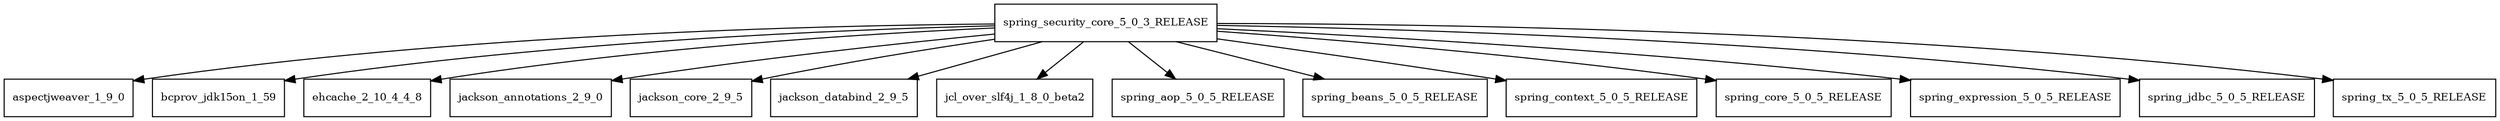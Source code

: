 digraph spring_security_core_5_0_3_RELEASE_dependencies {
  node [shape = box, fontsize=10.0];
  spring_security_core_5_0_3_RELEASE -> aspectjweaver_1_9_0;
  spring_security_core_5_0_3_RELEASE -> bcprov_jdk15on_1_59;
  spring_security_core_5_0_3_RELEASE -> ehcache_2_10_4_4_8;
  spring_security_core_5_0_3_RELEASE -> jackson_annotations_2_9_0;
  spring_security_core_5_0_3_RELEASE -> jackson_core_2_9_5;
  spring_security_core_5_0_3_RELEASE -> jackson_databind_2_9_5;
  spring_security_core_5_0_3_RELEASE -> jcl_over_slf4j_1_8_0_beta2;
  spring_security_core_5_0_3_RELEASE -> spring_aop_5_0_5_RELEASE;
  spring_security_core_5_0_3_RELEASE -> spring_beans_5_0_5_RELEASE;
  spring_security_core_5_0_3_RELEASE -> spring_context_5_0_5_RELEASE;
  spring_security_core_5_0_3_RELEASE -> spring_core_5_0_5_RELEASE;
  spring_security_core_5_0_3_RELEASE -> spring_expression_5_0_5_RELEASE;
  spring_security_core_5_0_3_RELEASE -> spring_jdbc_5_0_5_RELEASE;
  spring_security_core_5_0_3_RELEASE -> spring_tx_5_0_5_RELEASE;
}
